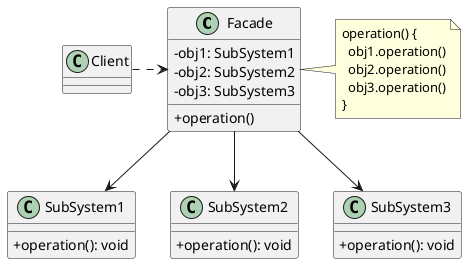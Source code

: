 @startuml 门面模式
skinparam classAttributeIconSize 0

class Facade {
  - obj1: SubSystem1
  - obj2: SubSystem2
  - obj3: SubSystem3
  + operation()
}
note as N1
operation() {
  obj1.operation()
  obj2.operation()
  obj3.operation()
}
end note

class SubSystem1 {
  + operation(): void
}
class SubSystem2 {
  + operation(): void
}
class SubSystem3 {
  + operation(): void
}

Client .> Facade
Facade .> N1
Facade --> SubSystem1
Facade --> SubSystem2
Facade --> SubSystem3
@enduml